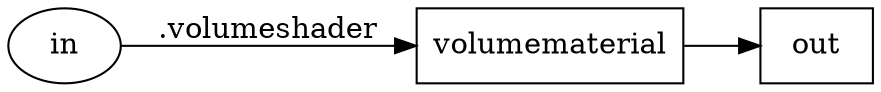 digraph {
  rankdir = LR;
    NG_convert_volumshader_material_volumematerial [label= "volumematerial"];
    NG_convert_volumshader_material_volumematerial[shape = box];
    NG_convert_volumshader_material_volumematerial ->     NG_convert_volumshader_material_out;
    NG_convert_volumshader_material_out [label= "out"];
    NG_convert_volumshader_material_out[shape = box]; 
    NG_convert_volumshader_material_inINT [label="in"];
    NG_convert_volumshader_material_inINT [shape = ellipse];
    NG_convert_volumshader_material_volumematerial [label="volumematerial"];
    NG_convert_volumshader_material_inINT -> NG_convert_volumshader_material_volumematerial [label=".volumeshader"];
}
